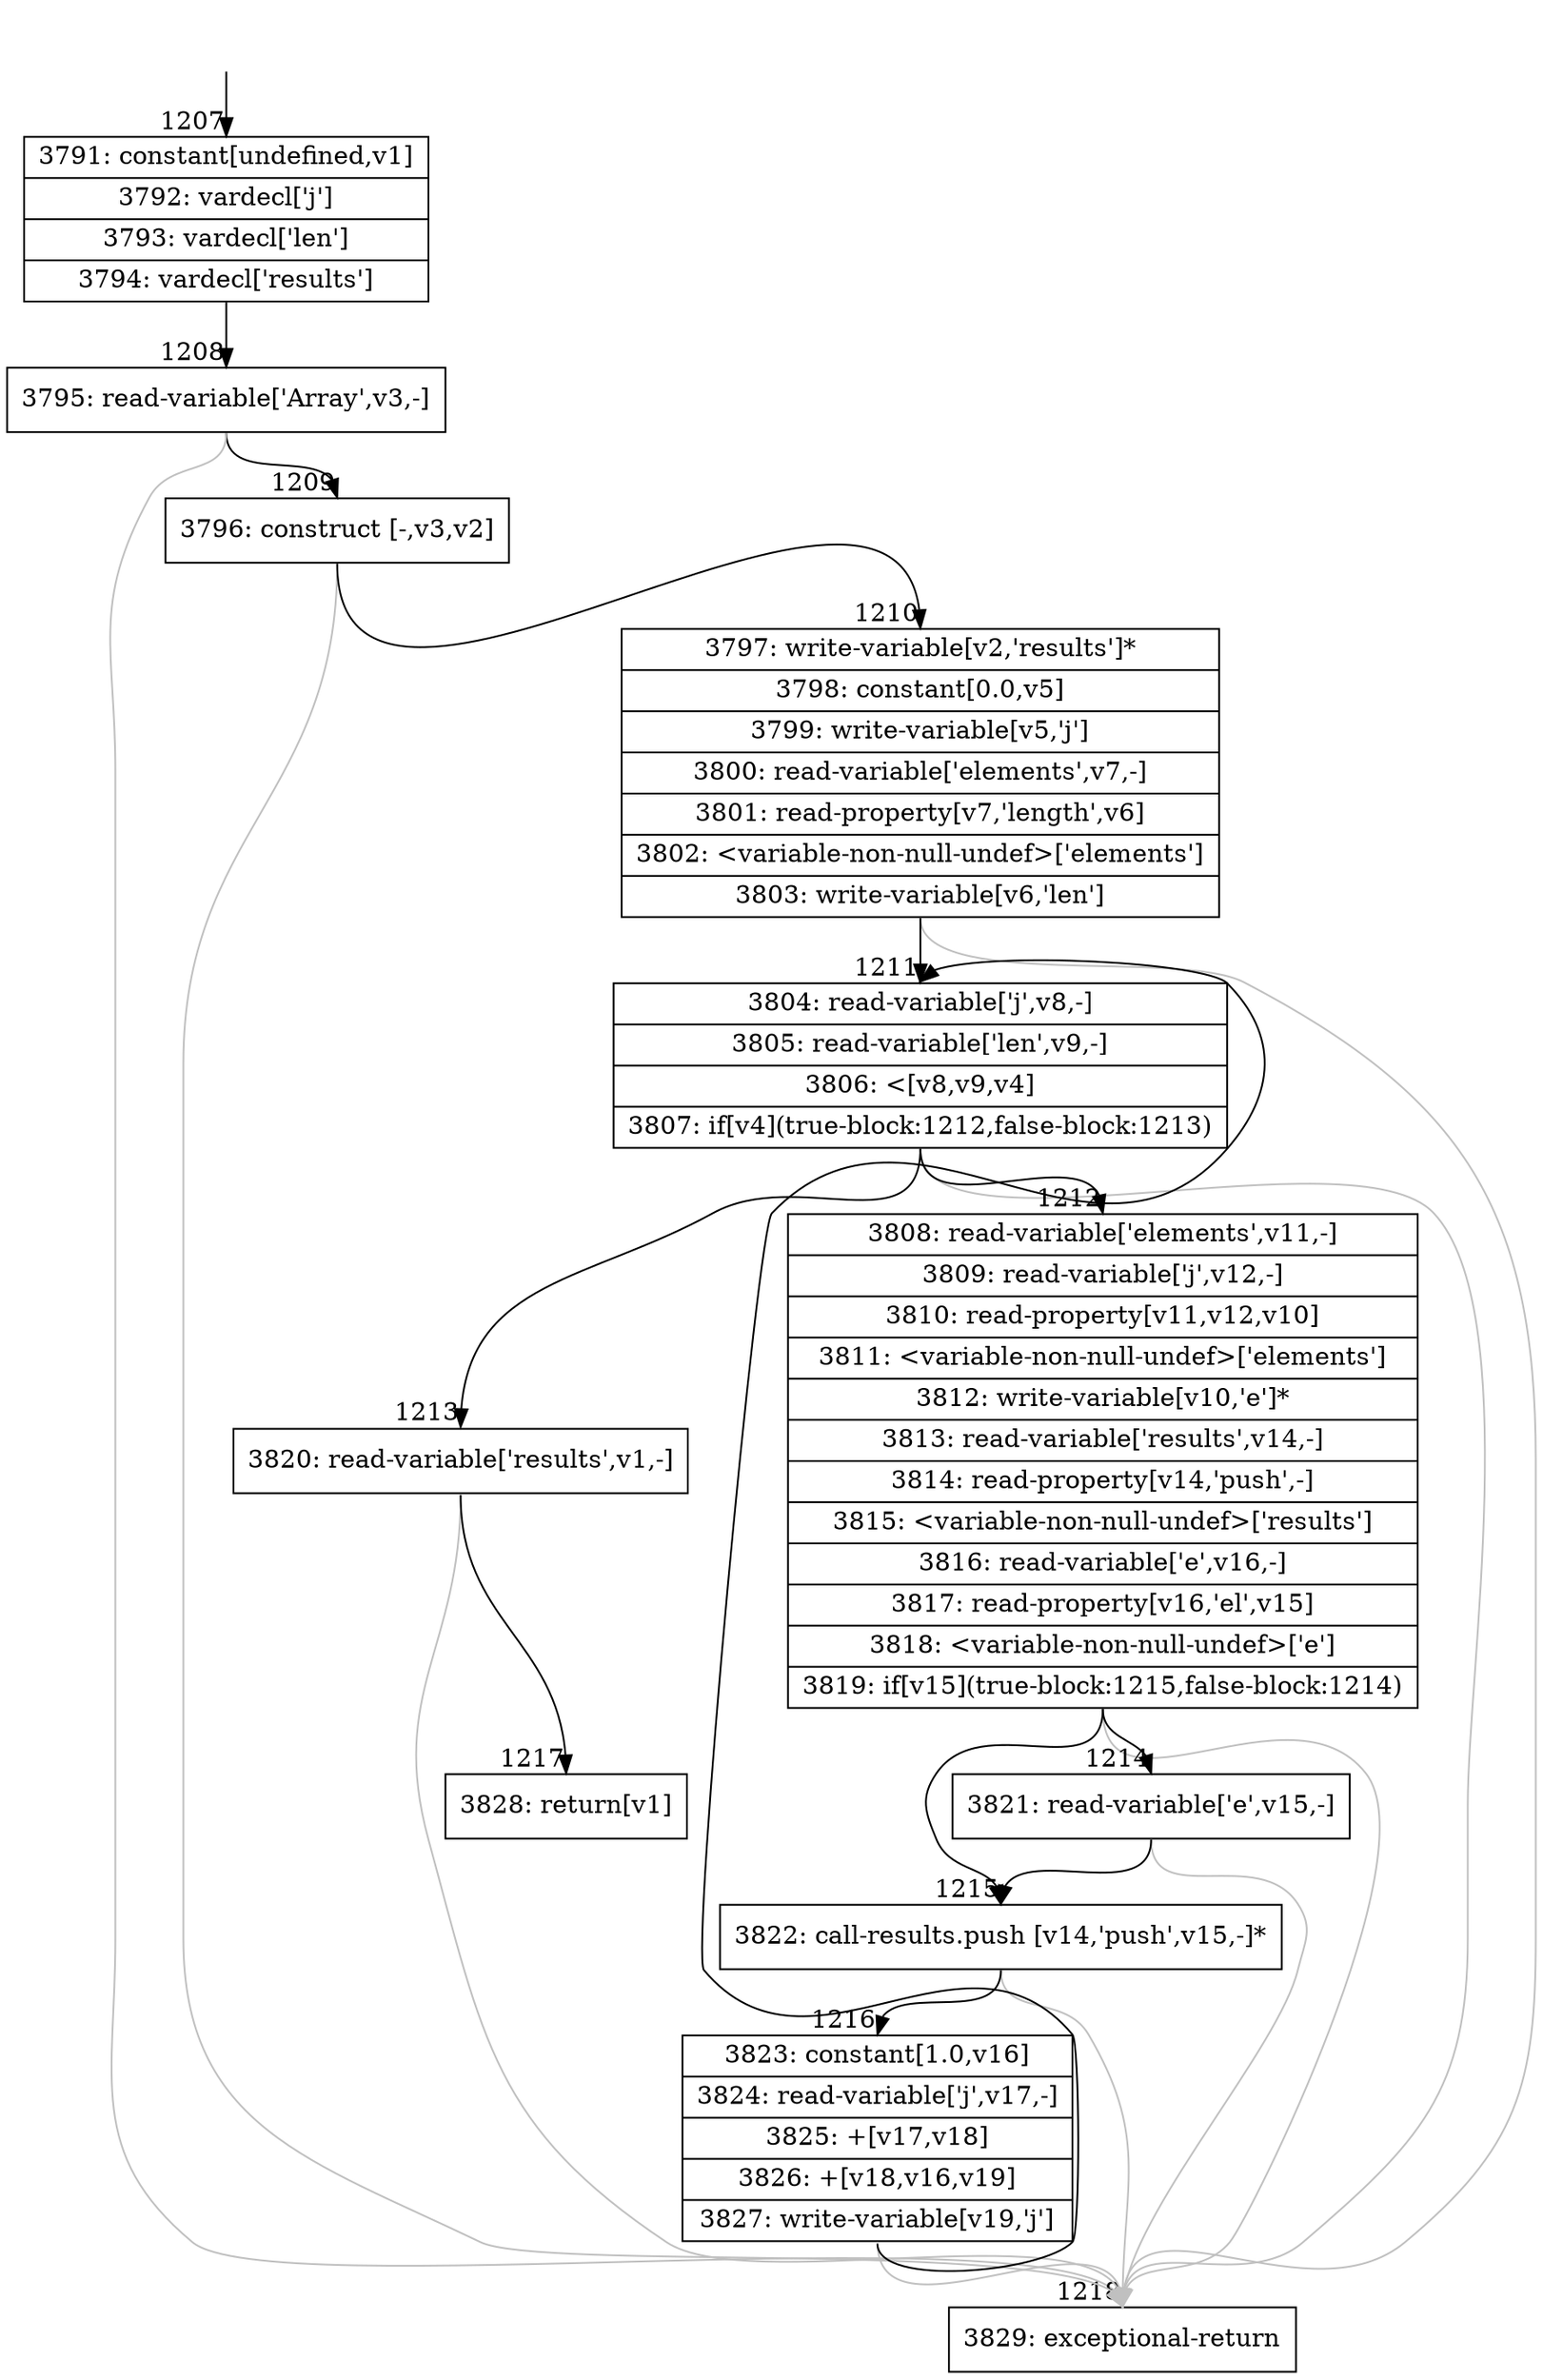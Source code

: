 digraph {
rankdir="TD"
BB_entry104[shape=none,label=""];
BB_entry104 -> BB1207 [tailport=s, headport=n, headlabel="    1207"]
BB1207 [shape=record label="{3791: constant[undefined,v1]|3792: vardecl['j']|3793: vardecl['len']|3794: vardecl['results']}" ] 
BB1207 -> BB1208 [tailport=s, headport=n, headlabel="      1208"]
BB1208 [shape=record label="{3795: read-variable['Array',v3,-]}" ] 
BB1208 -> BB1209 [tailport=s, headport=n, headlabel="      1209"]
BB1208 -> BB1218 [tailport=s, headport=n, color=gray, headlabel="      1218"]
BB1209 [shape=record label="{3796: construct [-,v3,v2]}" ] 
BB1209 -> BB1210 [tailport=s, headport=n, headlabel="      1210"]
BB1209 -> BB1218 [tailport=s, headport=n, color=gray]
BB1210 [shape=record label="{3797: write-variable[v2,'results']*|3798: constant[0.0,v5]|3799: write-variable[v5,'j']|3800: read-variable['elements',v7,-]|3801: read-property[v7,'length',v6]|3802: \<variable-non-null-undef\>['elements']|3803: write-variable[v6,'len']}" ] 
BB1210 -> BB1211 [tailport=s, headport=n, headlabel="      1211"]
BB1210 -> BB1218 [tailport=s, headport=n, color=gray]
BB1211 [shape=record label="{3804: read-variable['j',v8,-]|3805: read-variable['len',v9,-]|3806: \<[v8,v9,v4]|3807: if[v4](true-block:1212,false-block:1213)}" ] 
BB1211 -> BB1212 [tailport=s, headport=n, headlabel="      1212"]
BB1211 -> BB1213 [tailport=s, headport=n, headlabel="      1213"]
BB1211 -> BB1218 [tailport=s, headport=n, color=gray]
BB1212 [shape=record label="{3808: read-variable['elements',v11,-]|3809: read-variable['j',v12,-]|3810: read-property[v11,v12,v10]|3811: \<variable-non-null-undef\>['elements']|3812: write-variable[v10,'e']*|3813: read-variable['results',v14,-]|3814: read-property[v14,'push',-]|3815: \<variable-non-null-undef\>['results']|3816: read-variable['e',v16,-]|3817: read-property[v16,'el',v15]|3818: \<variable-non-null-undef\>['e']|3819: if[v15](true-block:1215,false-block:1214)}" ] 
BB1212 -> BB1215 [tailport=s, headport=n, headlabel="      1215"]
BB1212 -> BB1214 [tailport=s, headport=n, headlabel="      1214"]
BB1212 -> BB1218 [tailport=s, headport=n, color=gray]
BB1213 [shape=record label="{3820: read-variable['results',v1,-]}" ] 
BB1213 -> BB1217 [tailport=s, headport=n, headlabel="      1217"]
BB1213 -> BB1218 [tailport=s, headport=n, color=gray]
BB1214 [shape=record label="{3821: read-variable['e',v15,-]}" ] 
BB1214 -> BB1215 [tailport=s, headport=n]
BB1214 -> BB1218 [tailport=s, headport=n, color=gray]
BB1215 [shape=record label="{3822: call-results.push [v14,'push',v15,-]*}" ] 
BB1215 -> BB1216 [tailport=s, headport=n, headlabel="      1216"]
BB1215 -> BB1218 [tailport=s, headport=n, color=gray]
BB1216 [shape=record label="{3823: constant[1.0,v16]|3824: read-variable['j',v17,-]|3825: +[v17,v18]|3826: +[v18,v16,v19]|3827: write-variable[v19,'j']}" ] 
BB1216 -> BB1211 [tailport=s, headport=n]
BB1216 -> BB1218 [tailport=s, headport=n, color=gray]
BB1217 [shape=record label="{3828: return[v1]}" ] 
BB1218 [shape=record label="{3829: exceptional-return}" ] 
//#$~ 1013
}

